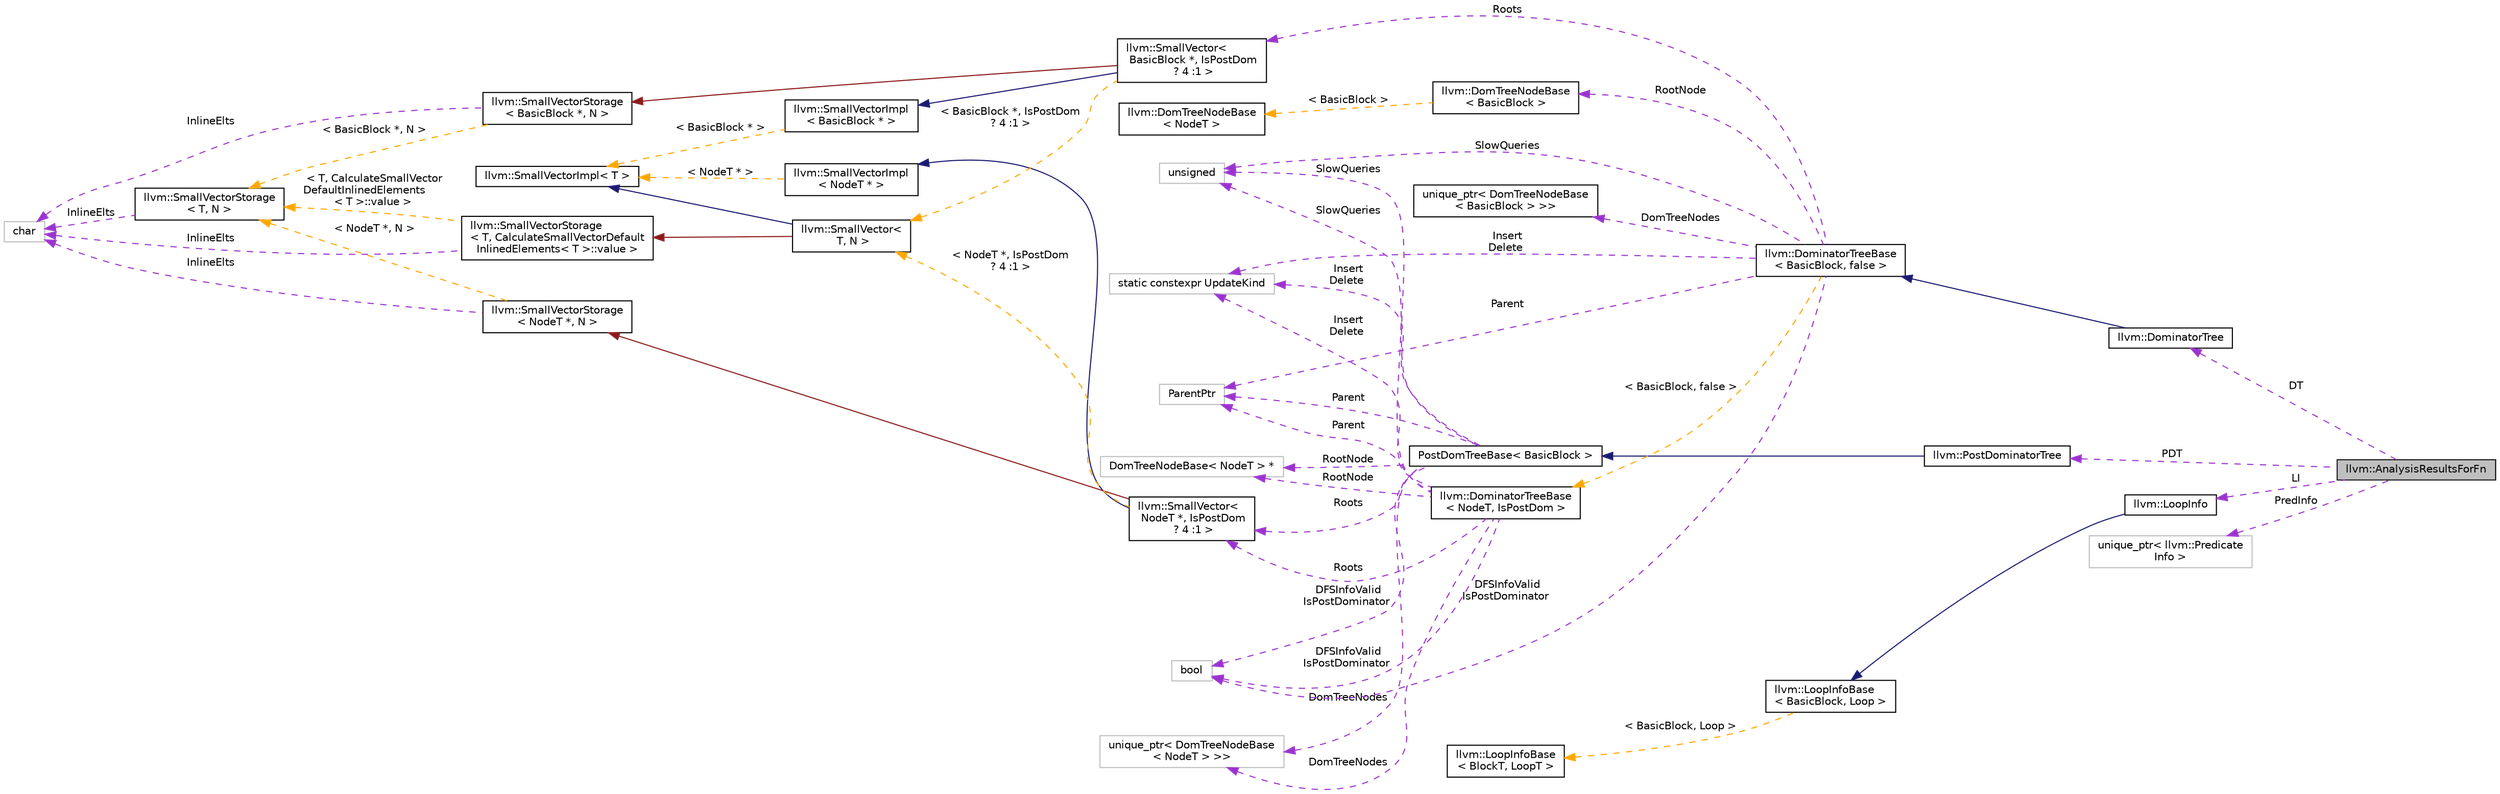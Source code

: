 digraph "llvm::AnalysisResultsForFn"
{
 // LATEX_PDF_SIZE
  bgcolor="transparent";
  edge [fontname="Helvetica",fontsize="10",labelfontname="Helvetica",labelfontsize="10"];
  node [fontname="Helvetica",fontsize="10",shape=record];
  rankdir="LR";
  Node1 [label="llvm::AnalysisResultsForFn",height=0.2,width=0.4,color="black", fillcolor="grey75", style="filled", fontcolor="black",tooltip="Helper struct for bundling up the analysis results per function for IPSCCP."];
  Node2 -> Node1 [dir="back",color="darkorchid3",fontsize="10",style="dashed",label=" PDT" ,fontname="Helvetica"];
  Node2 [label="llvm::PostDominatorTree",height=0.2,width=0.4,color="black",URL="$classllvm_1_1PostDominatorTree.html",tooltip="PostDominatorTree Class - Concrete subclass of DominatorTree that is used to compute the post-dominat..."];
  Node3 -> Node2 [dir="back",color="midnightblue",fontsize="10",style="solid",fontname="Helvetica"];
  Node3 [label="PostDomTreeBase\< BasicBlock \>",height=0.2,width=0.4,color="black",URL="$classllvm_1_1DominatorTreeBase.html",tooltip="Core dominator tree base class."];
  Node4 -> Node3 [dir="back",color="darkorchid3",fontsize="10",style="dashed",label=" RootNode" ,fontname="Helvetica"];
  Node4 [label="DomTreeNodeBase\< NodeT \> *",height=0.2,width=0.4,color="grey75",tooltip=" "];
  Node5 -> Node3 [dir="back",color="darkorchid3",fontsize="10",style="dashed",label=" DomTreeNodes" ,fontname="Helvetica"];
  Node5 [label="unique_ptr\< DomTreeNodeBase\l\< NodeT \> \>\>",height=0.2,width=0.4,color="grey75",tooltip=" "];
  Node6 -> Node3 [dir="back",color="darkorchid3",fontsize="10",style="dashed",label=" Parent" ,fontname="Helvetica"];
  Node6 [label="ParentPtr",height=0.2,width=0.4,color="grey75",tooltip=" "];
  Node7 -> Node3 [dir="back",color="darkorchid3",fontsize="10",style="dashed",label=" Roots" ,fontname="Helvetica"];
  Node7 [label="llvm::SmallVector\<\l NodeT *, IsPostDom\l ? 4 :1 \>",height=0.2,width=0.4,color="black",URL="$classllvm_1_1SmallVector.html",tooltip=" "];
  Node8 -> Node7 [dir="back",color="midnightblue",fontsize="10",style="solid",fontname="Helvetica"];
  Node8 [label="llvm::SmallVectorImpl\l\< NodeT * \>",height=0.2,width=0.4,color="black",URL="$classllvm_1_1SmallVectorImpl.html",tooltip=" "];
  Node9 -> Node8 [dir="back",color="orange",fontsize="10",style="dashed",label=" \< NodeT * \>" ,fontname="Helvetica"];
  Node9 [label="llvm::SmallVectorImpl\< T \>",height=0.2,width=0.4,color="black",URL="$classllvm_1_1SmallVectorImpl.html",tooltip="This class consists of common code factored out of the SmallVector class to reduce code duplication b..."];
  Node10 -> Node7 [dir="back",color="firebrick4",fontsize="10",style="solid",fontname="Helvetica"];
  Node10 [label="llvm::SmallVectorStorage\l\< NodeT *, N \>",height=0.2,width=0.4,color="black",URL="$structllvm_1_1SmallVectorStorage.html",tooltip=" "];
  Node11 -> Node10 [dir="back",color="darkorchid3",fontsize="10",style="dashed",label=" InlineElts" ,fontname="Helvetica"];
  Node11 [label="char",height=0.2,width=0.4,color="grey75",tooltip=" "];
  Node12 -> Node10 [dir="back",color="orange",fontsize="10",style="dashed",label=" \< NodeT *, N \>" ,fontname="Helvetica"];
  Node12 [label="llvm::SmallVectorStorage\l\< T, N \>",height=0.2,width=0.4,color="black",URL="$structllvm_1_1SmallVectorStorage.html",tooltip="Storage for the SmallVector elements."];
  Node11 -> Node12 [dir="back",color="darkorchid3",fontsize="10",style="dashed",label=" InlineElts" ,fontname="Helvetica"];
  Node13 -> Node7 [dir="back",color="orange",fontsize="10",style="dashed",label=" \< NodeT *, IsPostDom\l ? 4 :1 \>" ,fontname="Helvetica"];
  Node13 [label="llvm::SmallVector\<\l T, N \>",height=0.2,width=0.4,color="black",URL="$classllvm_1_1SmallVector.html",tooltip="This is a 'vector' (really, a variable-sized array), optimized for the case when the array is small."];
  Node9 -> Node13 [dir="back",color="midnightblue",fontsize="10",style="solid",fontname="Helvetica"];
  Node14 -> Node13 [dir="back",color="firebrick4",fontsize="10",style="solid",fontname="Helvetica"];
  Node14 [label="llvm::SmallVectorStorage\l\< T, CalculateSmallVectorDefault\lInlinedElements\< T \>::value \>",height=0.2,width=0.4,color="black",URL="$structllvm_1_1SmallVectorStorage.html",tooltip=" "];
  Node11 -> Node14 [dir="back",color="darkorchid3",fontsize="10",style="dashed",label=" InlineElts" ,fontname="Helvetica"];
  Node12 -> Node14 [dir="back",color="orange",fontsize="10",style="dashed",label=" \< T, CalculateSmallVector\lDefaultInlinedElements\l\< T \>::value \>" ,fontname="Helvetica"];
  Node15 -> Node3 [dir="back",color="darkorchid3",fontsize="10",style="dashed",label=" DFSInfoValid\nIsPostDominator" ,fontname="Helvetica"];
  Node15 [label="bool",height=0.2,width=0.4,color="grey75",tooltip=" "];
  Node16 -> Node3 [dir="back",color="darkorchid3",fontsize="10",style="dashed",label=" SlowQueries" ,fontname="Helvetica"];
  Node16 [label="unsigned",height=0.2,width=0.4,color="grey75",tooltip=" "];
  Node17 -> Node3 [dir="back",color="darkorchid3",fontsize="10",style="dashed",label=" Insert\nDelete" ,fontname="Helvetica"];
  Node17 [label="static constexpr UpdateKind",height=0.2,width=0.4,color="grey75",tooltip=" "];
  Node18 -> Node1 [dir="back",color="darkorchid3",fontsize="10",style="dashed",label=" DT" ,fontname="Helvetica"];
  Node18 [label="llvm::DominatorTree",height=0.2,width=0.4,color="black",URL="$classllvm_1_1DominatorTree.html",tooltip="Concrete subclass of DominatorTreeBase that is used to compute a normal dominator tree."];
  Node19 -> Node18 [dir="back",color="midnightblue",fontsize="10",style="solid",fontname="Helvetica"];
  Node19 [label="llvm::DominatorTreeBase\l\< BasicBlock, false \>",height=0.2,width=0.4,color="black",URL="$classllvm_1_1DominatorTreeBase.html",tooltip=" "];
  Node6 -> Node19 [dir="back",color="darkorchid3",fontsize="10",style="dashed",label=" Parent" ,fontname="Helvetica"];
  Node20 -> Node19 [dir="back",color="darkorchid3",fontsize="10",style="dashed",label=" Roots" ,fontname="Helvetica"];
  Node20 [label="llvm::SmallVector\<\l BasicBlock *, IsPostDom\l ? 4 :1 \>",height=0.2,width=0.4,color="black",URL="$classllvm_1_1SmallVector.html",tooltip=" "];
  Node21 -> Node20 [dir="back",color="midnightblue",fontsize="10",style="solid",fontname="Helvetica"];
  Node21 [label="llvm::SmallVectorImpl\l\< BasicBlock * \>",height=0.2,width=0.4,color="black",URL="$classllvm_1_1SmallVectorImpl.html",tooltip=" "];
  Node9 -> Node21 [dir="back",color="orange",fontsize="10",style="dashed",label=" \< BasicBlock * \>" ,fontname="Helvetica"];
  Node22 -> Node20 [dir="back",color="firebrick4",fontsize="10",style="solid",fontname="Helvetica"];
  Node22 [label="llvm::SmallVectorStorage\l\< BasicBlock *, N \>",height=0.2,width=0.4,color="black",URL="$structllvm_1_1SmallVectorStorage.html",tooltip=" "];
  Node11 -> Node22 [dir="back",color="darkorchid3",fontsize="10",style="dashed",label=" InlineElts" ,fontname="Helvetica"];
  Node12 -> Node22 [dir="back",color="orange",fontsize="10",style="dashed",label=" \< BasicBlock *, N \>" ,fontname="Helvetica"];
  Node13 -> Node20 [dir="back",color="orange",fontsize="10",style="dashed",label=" \< BasicBlock *, IsPostDom\l ? 4 :1 \>" ,fontname="Helvetica"];
  Node15 -> Node19 [dir="back",color="darkorchid3",fontsize="10",style="dashed",label=" DFSInfoValid\nIsPostDominator" ,fontname="Helvetica"];
  Node23 -> Node19 [dir="back",color="darkorchid3",fontsize="10",style="dashed",label=" RootNode" ,fontname="Helvetica"];
  Node23 [label="llvm::DomTreeNodeBase\l\< BasicBlock \>",height=0.2,width=0.4,color="black",URL="$classllvm_1_1DomTreeNodeBase.html",tooltip=" "];
  Node24 -> Node23 [dir="back",color="orange",fontsize="10",style="dashed",label=" \< BasicBlock \>" ,fontname="Helvetica"];
  Node24 [label="llvm::DomTreeNodeBase\l\< NodeT \>",height=0.2,width=0.4,color="black",URL="$classllvm_1_1DomTreeNodeBase.html",tooltip="Base class for the actual dominator tree node."];
  Node16 -> Node19 [dir="back",color="darkorchid3",fontsize="10",style="dashed",label=" SlowQueries" ,fontname="Helvetica"];
  Node17 -> Node19 [dir="back",color="darkorchid3",fontsize="10",style="dashed",label=" Insert\nDelete" ,fontname="Helvetica"];
  Node25 -> Node19 [dir="back",color="darkorchid3",fontsize="10",style="dashed",label=" DomTreeNodes" ,fontname="Helvetica"];
  Node25 [label="unique_ptr\< DomTreeNodeBase\l\< BasicBlock \> \>\>",height=0.2,width=0.4,color="black",URL="$classDenseMap_3_01BasicBlock_01_5_00_01std_1_1unique__ptr_3_01DomTreeNodeBase_3_01BasicBlock_01_4_01_4_4.html",tooltip=" "];
  Node26 -> Node19 [dir="back",color="orange",fontsize="10",style="dashed",label=" \< BasicBlock, false \>" ,fontname="Helvetica"];
  Node26 [label="llvm::DominatorTreeBase\l\< NodeT, IsPostDom \>",height=0.2,width=0.4,color="black",URL="$classllvm_1_1DominatorTreeBase.html",tooltip="Core dominator tree base class."];
  Node4 -> Node26 [dir="back",color="darkorchid3",fontsize="10",style="dashed",label=" RootNode" ,fontname="Helvetica"];
  Node5 -> Node26 [dir="back",color="darkorchid3",fontsize="10",style="dashed",label=" DomTreeNodes" ,fontname="Helvetica"];
  Node6 -> Node26 [dir="back",color="darkorchid3",fontsize="10",style="dashed",label=" Parent" ,fontname="Helvetica"];
  Node7 -> Node26 [dir="back",color="darkorchid3",fontsize="10",style="dashed",label=" Roots" ,fontname="Helvetica"];
  Node15 -> Node26 [dir="back",color="darkorchid3",fontsize="10",style="dashed",label=" DFSInfoValid\nIsPostDominator" ,fontname="Helvetica"];
  Node16 -> Node26 [dir="back",color="darkorchid3",fontsize="10",style="dashed",label=" SlowQueries" ,fontname="Helvetica"];
  Node17 -> Node26 [dir="back",color="darkorchid3",fontsize="10",style="dashed",label=" Insert\nDelete" ,fontname="Helvetica"];
  Node27 -> Node1 [dir="back",color="darkorchid3",fontsize="10",style="dashed",label=" LI" ,fontname="Helvetica"];
  Node27 [label="llvm::LoopInfo",height=0.2,width=0.4,color="black",URL="$classllvm_1_1LoopInfo.html",tooltip=" "];
  Node28 -> Node27 [dir="back",color="midnightblue",fontsize="10",style="solid",fontname="Helvetica"];
  Node28 [label="llvm::LoopInfoBase\l\< BasicBlock, Loop \>",height=0.2,width=0.4,color="black",URL="$classllvm_1_1LoopInfoBase.html",tooltip=" "];
  Node29 -> Node28 [dir="back",color="orange",fontsize="10",style="dashed",label=" \< BasicBlock, Loop \>" ,fontname="Helvetica"];
  Node29 [label="llvm::LoopInfoBase\l\< BlockT, LoopT \>",height=0.2,width=0.4,color="black",URL="$classllvm_1_1LoopInfoBase.html",tooltip="This class builds and contains all of the top-level loop structures in the specified function."];
  Node30 -> Node1 [dir="back",color="darkorchid3",fontsize="10",style="dashed",label=" PredInfo" ,fontname="Helvetica"];
  Node30 [label="unique_ptr\< llvm::Predicate\lInfo \>",height=0.2,width=0.4,color="grey75",tooltip=" "];
}

